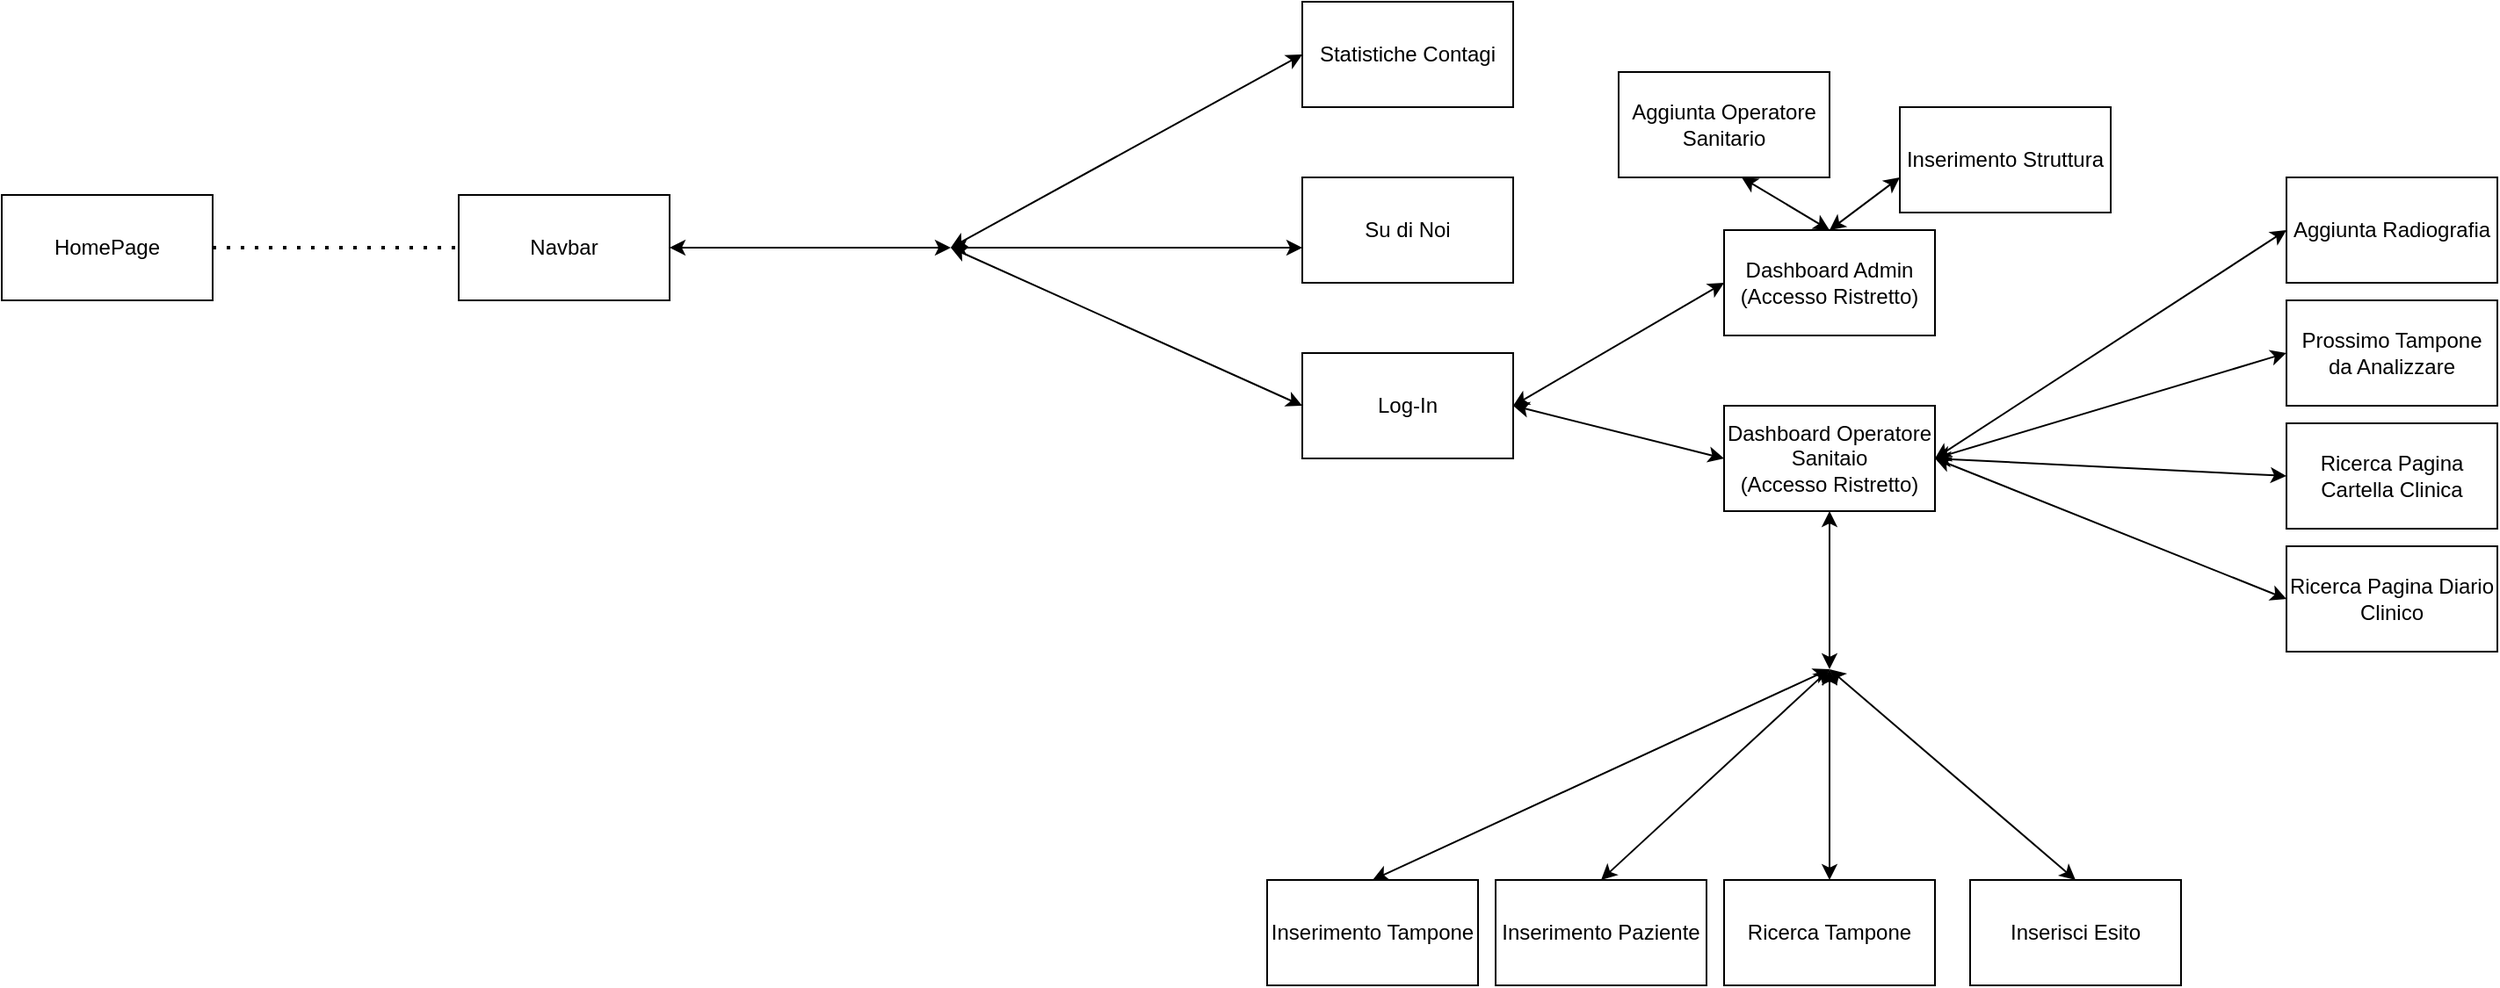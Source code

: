 <mxfile version="14.2.6" type="device"><diagram id="RCbKkB3P9baRj5t79L3q" name="Page-1"><mxGraphModel dx="1422" dy="794" grid="1" gridSize="10" guides="1" tooltips="1" connect="1" arrows="1" fold="1" page="1" pageScale="1" pageWidth="1654" pageHeight="2336" math="0" shadow="0"><root><mxCell id="0"/><mxCell id="1" parent="0"/><mxCell id="B-KxPPfOHcaEpzDLBqOe-1" value="Navbar" style="rounded=0;whiteSpace=wrap;html=1;" parent="1" vertex="1"><mxGeometry x="280" y="330" width="120" height="60" as="geometry"/></mxCell><mxCell id="B-KxPPfOHcaEpzDLBqOe-3" value="" style="endArrow=classic;startArrow=classic;html=1;exitX=1;exitY=0.5;exitDx=0;exitDy=0;" parent="1" source="B-KxPPfOHcaEpzDLBqOe-1" edge="1"><mxGeometry width="50" height="50" relative="1" as="geometry"><mxPoint x="800" y="440" as="sourcePoint"/><mxPoint x="560" y="360" as="targetPoint"/></mxGeometry></mxCell><mxCell id="B-KxPPfOHcaEpzDLBqOe-4" value="" style="endArrow=classic;startArrow=classic;html=1;exitX=1;exitY=0.5;exitDx=0;exitDy=0;" parent="1" edge="1"><mxGeometry width="50" height="50" relative="1" as="geometry"><mxPoint x="560" y="360" as="sourcePoint"/><mxPoint x="760" y="250" as="targetPoint"/></mxGeometry></mxCell><mxCell id="B-KxPPfOHcaEpzDLBqOe-5" value="" style="endArrow=classic;startArrow=classic;html=1;exitX=1;exitY=0.5;exitDx=0;exitDy=0;" parent="1" edge="1"><mxGeometry width="50" height="50" relative="1" as="geometry"><mxPoint x="560" y="360" as="sourcePoint"/><mxPoint x="760" y="360" as="targetPoint"/></mxGeometry></mxCell><mxCell id="B-KxPPfOHcaEpzDLBqOe-6" value="" style="endArrow=classic;startArrow=classic;html=1;exitX=1;exitY=0.5;exitDx=0;exitDy=0;" parent="1" edge="1"><mxGeometry width="50" height="50" relative="1" as="geometry"><mxPoint x="560" y="360" as="sourcePoint"/><mxPoint x="760" y="450" as="targetPoint"/></mxGeometry></mxCell><mxCell id="B-KxPPfOHcaEpzDLBqOe-7" value="Statistiche Contagi" style="rounded=0;whiteSpace=wrap;html=1;" parent="1" vertex="1"><mxGeometry x="760" y="220" width="120" height="60" as="geometry"/></mxCell><mxCell id="B-KxPPfOHcaEpzDLBqOe-8" value="Su di Noi" style="rounded=0;whiteSpace=wrap;html=1;" parent="1" vertex="1"><mxGeometry x="760" y="320" width="120" height="60" as="geometry"/></mxCell><mxCell id="B-KxPPfOHcaEpzDLBqOe-9" value="Log-In" style="rounded=0;whiteSpace=wrap;html=1;" parent="1" vertex="1"><mxGeometry x="760" y="420" width="120" height="60" as="geometry"/></mxCell><mxCell id="B-KxPPfOHcaEpzDLBqOe-10" value="HomePage" style="rounded=0;whiteSpace=wrap;html=1;" parent="1" vertex="1"><mxGeometry x="20" y="330" width="120" height="60" as="geometry"/></mxCell><mxCell id="B-KxPPfOHcaEpzDLBqOe-11" value="" style="endArrow=none;dashed=1;html=1;dashPattern=1 3;strokeWidth=2;exitX=1;exitY=0.5;exitDx=0;exitDy=0;entryX=0;entryY=0.5;entryDx=0;entryDy=0;" parent="1" source="B-KxPPfOHcaEpzDLBqOe-10" target="B-KxPPfOHcaEpzDLBqOe-1" edge="1"><mxGeometry width="50" height="50" relative="1" as="geometry"><mxPoint x="360" y="430" as="sourcePoint"/><mxPoint x="410" y="380" as="targetPoint"/></mxGeometry></mxCell><mxCell id="B-KxPPfOHcaEpzDLBqOe-13" value="" style="endArrow=classic;startArrow=classic;html=1;exitX=1;exitY=0.5;exitDx=0;exitDy=0;" parent="1" source="B-KxPPfOHcaEpzDLBqOe-9" edge="1"><mxGeometry width="50" height="50" relative="1" as="geometry"><mxPoint x="930" y="490" as="sourcePoint"/><mxPoint x="1000" y="480" as="targetPoint"/></mxGeometry></mxCell><mxCell id="B-KxPPfOHcaEpzDLBqOe-15" value="Dashboard Operatore Sanitaio&lt;br&gt;(Accesso Ristretto)" style="rounded=0;whiteSpace=wrap;html=1;" parent="1" vertex="1"><mxGeometry x="1000" y="450" width="120" height="60" as="geometry"/></mxCell><mxCell id="B-KxPPfOHcaEpzDLBqOe-16" value="" style="endArrow=classic;startArrow=classic;html=1;exitX=0.5;exitY=1;exitDx=0;exitDy=0;" parent="1" source="B-KxPPfOHcaEpzDLBqOe-15" edge="1"><mxGeometry width="50" height="50" relative="1" as="geometry"><mxPoint x="1070" y="540" as="sourcePoint"/><mxPoint x="1060" y="600" as="targetPoint"/></mxGeometry></mxCell><mxCell id="B-KxPPfOHcaEpzDLBqOe-17" value="" style="endArrow=classic;startArrow=classic;html=1;exitX=0.5;exitY=0;exitDx=0;exitDy=0;" parent="1" source="B-KxPPfOHcaEpzDLBqOe-18" edge="1"><mxGeometry width="50" height="50" relative="1" as="geometry"><mxPoint x="860" y="710" as="sourcePoint"/><mxPoint x="1060" y="600" as="targetPoint"/></mxGeometry></mxCell><mxCell id="B-KxPPfOHcaEpzDLBqOe-18" value="Inserimento Tampone" style="rounded=0;whiteSpace=wrap;html=1;" parent="1" vertex="1"><mxGeometry x="740" y="720" width="120" height="60" as="geometry"/></mxCell><mxCell id="B-KxPPfOHcaEpzDLBqOe-19" value="" style="endArrow=classic;startArrow=classic;html=1;exitX=0.5;exitY=0;exitDx=0;exitDy=0;" parent="1" source="B-KxPPfOHcaEpzDLBqOe-20" edge="1"><mxGeometry width="50" height="50" relative="1" as="geometry"><mxPoint x="950" y="720" as="sourcePoint"/><mxPoint x="1060" y="600" as="targetPoint"/></mxGeometry></mxCell><mxCell id="B-KxPPfOHcaEpzDLBqOe-20" value="Inserimento Paziente" style="rounded=0;whiteSpace=wrap;html=1;" parent="1" vertex="1"><mxGeometry x="870" y="720" width="120" height="60" as="geometry"/></mxCell><mxCell id="B-KxPPfOHcaEpzDLBqOe-21" value="Ricerca Tampone" style="rounded=0;whiteSpace=wrap;html=1;" parent="1" vertex="1"><mxGeometry x="1000" y="720" width="120" height="60" as="geometry"/></mxCell><mxCell id="B-KxPPfOHcaEpzDLBqOe-23" value="Aggiunta Radiografia" style="rounded=0;whiteSpace=wrap;html=1;" parent="1" vertex="1"><mxGeometry x="1320" y="320" width="120" height="60" as="geometry"/></mxCell><mxCell id="B-KxPPfOHcaEpzDLBqOe-24" value="Prossimo Tampone da Analizzare" style="rounded=0;whiteSpace=wrap;html=1;" parent="1" vertex="1"><mxGeometry x="1320" y="390" width="120" height="60" as="geometry"/></mxCell><mxCell id="B-KxPPfOHcaEpzDLBqOe-25" value="Ricerca Pagina Cartella Clinica" style="rounded=0;whiteSpace=wrap;html=1;" parent="1" vertex="1"><mxGeometry x="1320" y="460" width="120" height="60" as="geometry"/></mxCell><mxCell id="B-KxPPfOHcaEpzDLBqOe-26" value="Ricerca Pagina Diario Clinico" style="rounded=0;whiteSpace=wrap;html=1;" parent="1" vertex="1"><mxGeometry x="1320" y="530" width="120" height="60" as="geometry"/></mxCell><mxCell id="B-KxPPfOHcaEpzDLBqOe-27" value="" style="endArrow=classic;startArrow=classic;html=1;exitX=0.5;exitY=0;exitDx=0;exitDy=0;" parent="1" source="B-KxPPfOHcaEpzDLBqOe-21" edge="1"><mxGeometry width="50" height="50" relative="1" as="geometry"><mxPoint x="1060" y="650" as="sourcePoint"/><mxPoint x="1060" y="600" as="targetPoint"/></mxGeometry></mxCell><mxCell id="B-KxPPfOHcaEpzDLBqOe-29" value="" style="endArrow=classic;startArrow=classic;html=1;exitX=0;exitY=0.5;exitDx=0;exitDy=0;entryX=1;entryY=0.5;entryDx=0;entryDy=0;" parent="1" source="B-KxPPfOHcaEpzDLBqOe-23" target="B-KxPPfOHcaEpzDLBqOe-15" edge="1"><mxGeometry width="50" height="50" relative="1" as="geometry"><mxPoint x="1240" y="460" as="sourcePoint"/><mxPoint x="1240" y="550" as="targetPoint"/></mxGeometry></mxCell><mxCell id="B-KxPPfOHcaEpzDLBqOe-30" value="" style="endArrow=classic;startArrow=classic;html=1;exitX=0;exitY=0.5;exitDx=0;exitDy=0;entryX=1;entryY=0.5;entryDx=0;entryDy=0;" parent="1" source="B-KxPPfOHcaEpzDLBqOe-24" target="B-KxPPfOHcaEpzDLBqOe-15" edge="1"><mxGeometry width="50" height="50" relative="1" as="geometry"><mxPoint x="1320" y="415" as="sourcePoint"/><mxPoint x="1120" y="545" as="targetPoint"/></mxGeometry></mxCell><mxCell id="B-KxPPfOHcaEpzDLBqOe-31" value="" style="endArrow=classic;startArrow=classic;html=1;exitX=0;exitY=0.5;exitDx=0;exitDy=0;entryX=1;entryY=0.5;entryDx=0;entryDy=0;" parent="1" source="B-KxPPfOHcaEpzDLBqOe-25" target="B-KxPPfOHcaEpzDLBqOe-15" edge="1"><mxGeometry width="50" height="50" relative="1" as="geometry"><mxPoint x="1240" y="470" as="sourcePoint"/><mxPoint x="1040" y="530" as="targetPoint"/></mxGeometry></mxCell><mxCell id="B-KxPPfOHcaEpzDLBqOe-32" value="" style="endArrow=classic;startArrow=classic;html=1;exitX=0;exitY=0.5;exitDx=0;exitDy=0;entryX=1;entryY=0.5;entryDx=0;entryDy=0;" parent="1" source="B-KxPPfOHcaEpzDLBqOe-26" target="B-KxPPfOHcaEpzDLBqOe-15" edge="1"><mxGeometry width="50" height="50" relative="1" as="geometry"><mxPoint x="1200" y="530" as="sourcePoint"/><mxPoint x="1000" y="520" as="targetPoint"/></mxGeometry></mxCell><mxCell id="qWNSTdjPLdqrpAlJ6u7c-1" value="Inserisci Esito" style="rounded=0;whiteSpace=wrap;html=1;" parent="1" vertex="1"><mxGeometry x="1140" y="720" width="120" height="60" as="geometry"/></mxCell><mxCell id="qWNSTdjPLdqrpAlJ6u7c-2" value="" style="endArrow=classic;startArrow=classic;html=1;exitX=0.5;exitY=0;exitDx=0;exitDy=0;" parent="1" source="qWNSTdjPLdqrpAlJ6u7c-1" edge="1"><mxGeometry width="50" height="50" relative="1" as="geometry"><mxPoint x="1320" y="720" as="sourcePoint"/><mxPoint x="1060" y="600" as="targetPoint"/></mxGeometry></mxCell><mxCell id="ON-NlHAi2YqDY7bdxqmJ-2" value="" style="endArrow=classic;startArrow=classic;html=1;exitX=1;exitY=0.5;exitDx=0;exitDy=0;entryX=0;entryY=0.5;entryDx=0;entryDy=0;" edge="1" parent="1" source="B-KxPPfOHcaEpzDLBqOe-9" target="ON-NlHAi2YqDY7bdxqmJ-3"><mxGeometry width="50" height="50" relative="1" as="geometry"><mxPoint x="970" y="380" as="sourcePoint"/><mxPoint x="940" y="430" as="targetPoint"/></mxGeometry></mxCell><mxCell id="ON-NlHAi2YqDY7bdxqmJ-3" value="Dashboard Admin&lt;br&gt;(Accesso Ristretto)" style="rounded=0;whiteSpace=wrap;html=1;" vertex="1" parent="1"><mxGeometry x="1000" y="350" width="120" height="60" as="geometry"/></mxCell><mxCell id="ON-NlHAi2YqDY7bdxqmJ-4" value="" style="endArrow=classic;startArrow=classic;html=1;exitX=0.5;exitY=0;exitDx=0;exitDy=0;" edge="1" parent="1" source="ON-NlHAi2YqDY7bdxqmJ-3"><mxGeometry width="50" height="50" relative="1" as="geometry"><mxPoint x="1020" y="260" as="sourcePoint"/><mxPoint x="1100" y="320" as="targetPoint"/></mxGeometry></mxCell><mxCell id="ON-NlHAi2YqDY7bdxqmJ-5" value="Inserimento Struttura" style="rounded=0;whiteSpace=wrap;html=1;" vertex="1" parent="1"><mxGeometry x="1100" y="280" width="120" height="60" as="geometry"/></mxCell><mxCell id="ON-NlHAi2YqDY7bdxqmJ-6" value="" style="endArrow=classic;startArrow=classic;html=1;exitX=0.5;exitY=0;exitDx=0;exitDy=0;" edge="1" parent="1" source="ON-NlHAi2YqDY7bdxqmJ-3"><mxGeometry width="50" height="50" relative="1" as="geometry"><mxPoint x="1040" y="320" as="sourcePoint"/><mxPoint x="1010" y="320" as="targetPoint"/></mxGeometry></mxCell><mxCell id="ON-NlHAi2YqDY7bdxqmJ-7" value="Aggiunta Operatore Sanitario" style="rounded=0;whiteSpace=wrap;html=1;" vertex="1" parent="1"><mxGeometry x="940" y="260" width="120" height="60" as="geometry"/></mxCell></root></mxGraphModel></diagram></mxfile>